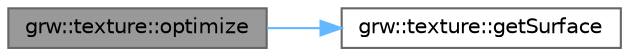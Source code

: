 digraph "grw::texture::optimize"
{
 // LATEX_PDF_SIZE
  bgcolor="transparent";
  edge [fontname=Helvetica,fontsize=10,labelfontname=Helvetica,labelfontsize=10];
  node [fontname=Helvetica,fontsize=10,shape=box,height=0.2,width=0.4];
  rankdir="LR";
  Node1 [label="grw::texture::optimize",height=0.2,width=0.4,color="gray40", fillcolor="grey60", style="filled", fontcolor="black",tooltip=" "];
  Node1 -> Node2 [color="steelblue1",style="solid"];
  Node2 [label="grw::texture::getSurface",height=0.2,width=0.4,color="grey40", fillcolor="white", style="filled",URL="$classgrw_1_1texture.html#a9dd1ce134bf5188f90c0f96a350f39b3",tooltip=" "];
}
